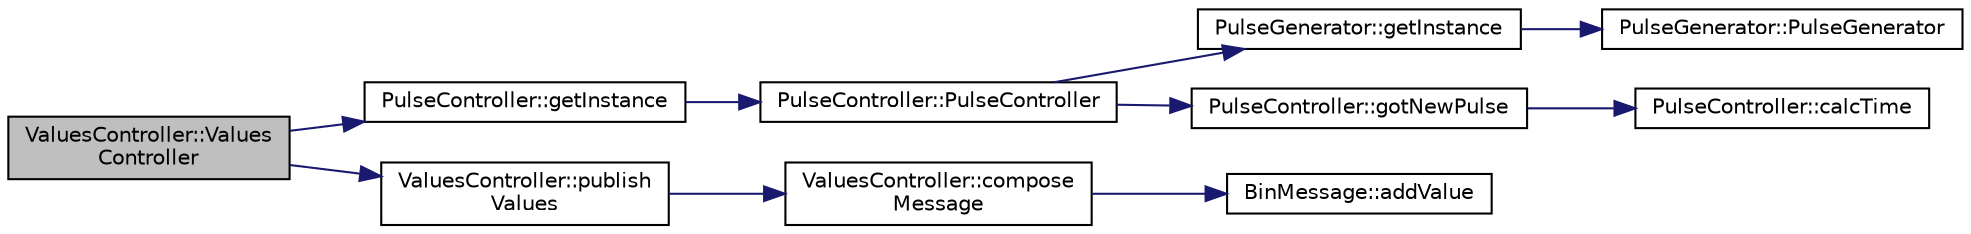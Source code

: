digraph "ValuesController::ValuesController"
{
  edge [fontname="Helvetica",fontsize="10",labelfontname="Helvetica",labelfontsize="10"];
  node [fontname="Helvetica",fontsize="10",shape=record];
  rankdir="LR";
  Node5 [label="ValuesController::Values\lController",height=0.2,width=0.4,color="black", fillcolor="grey75", style="filled", fontcolor="black"];
  Node5 -> Node6 [color="midnightblue",fontsize="10",style="solid"];
  Node6 [label="PulseController::getInstance",height=0.2,width=0.4,color="black", fillcolor="white", style="filled",URL="$class_pulse_controller.html#ac7e6d3cb62727c89da948551d4cdce01"];
  Node6 -> Node7 [color="midnightblue",fontsize="10",style="solid"];
  Node7 [label="PulseController::PulseController",height=0.2,width=0.4,color="black", fillcolor="white", style="filled",URL="$class_pulse_controller.html#aa17fed7626e6483413beff386f0e532a"];
  Node7 -> Node8 [color="midnightblue",fontsize="10",style="solid"];
  Node8 [label="PulseGenerator::getInstance",height=0.2,width=0.4,color="black", fillcolor="white", style="filled",URL="$class_pulse_generator.html#ace9e6e44b3fcd3103b65805d44261ced"];
  Node8 -> Node9 [color="midnightblue",fontsize="10",style="solid"];
  Node9 [label="PulseGenerator::PulseGenerator",height=0.2,width=0.4,color="black", fillcolor="white", style="filled",URL="$class_pulse_generator.html#aff7b38fa92c5f1181cbeca42c62c7b21"];
  Node7 -> Node10 [color="midnightblue",fontsize="10",style="solid"];
  Node10 [label="PulseController::gotNewPulse",height=0.2,width=0.4,color="black", fillcolor="white", style="filled",URL="$class_pulse_controller.html#ada3a07fc7a533e76d0d91e2e8c31e75e"];
  Node10 -> Node11 [color="midnightblue",fontsize="10",style="solid"];
  Node11 [label="PulseController::calcTime",height=0.2,width=0.4,color="black", fillcolor="white", style="filled",URL="$class_pulse_controller.html#aad89e956185b04ed12bd02056e4df743"];
  Node5 -> Node12 [color="midnightblue",fontsize="10",style="solid"];
  Node12 [label="ValuesController::publish\lValues",height=0.2,width=0.4,color="black", fillcolor="white", style="filled",URL="$class_values_controller.html#ad492dddd3ed3d3aea671ed2115ba4231"];
  Node12 -> Node13 [color="midnightblue",fontsize="10",style="solid"];
  Node13 [label="ValuesController::compose\lMessage",height=0.2,width=0.4,color="black", fillcolor="white", style="filled",URL="$class_values_controller.html#a3ff8d09321924df6d04310463d0660c6"];
  Node13 -> Node14 [color="midnightblue",fontsize="10",style="solid"];
  Node14 [label="BinMessage::addValue",height=0.2,width=0.4,color="black", fillcolor="white", style="filled",URL="$class_bin_message.html#a47cc1e9c538f05361522883989ec3d96"];
}
